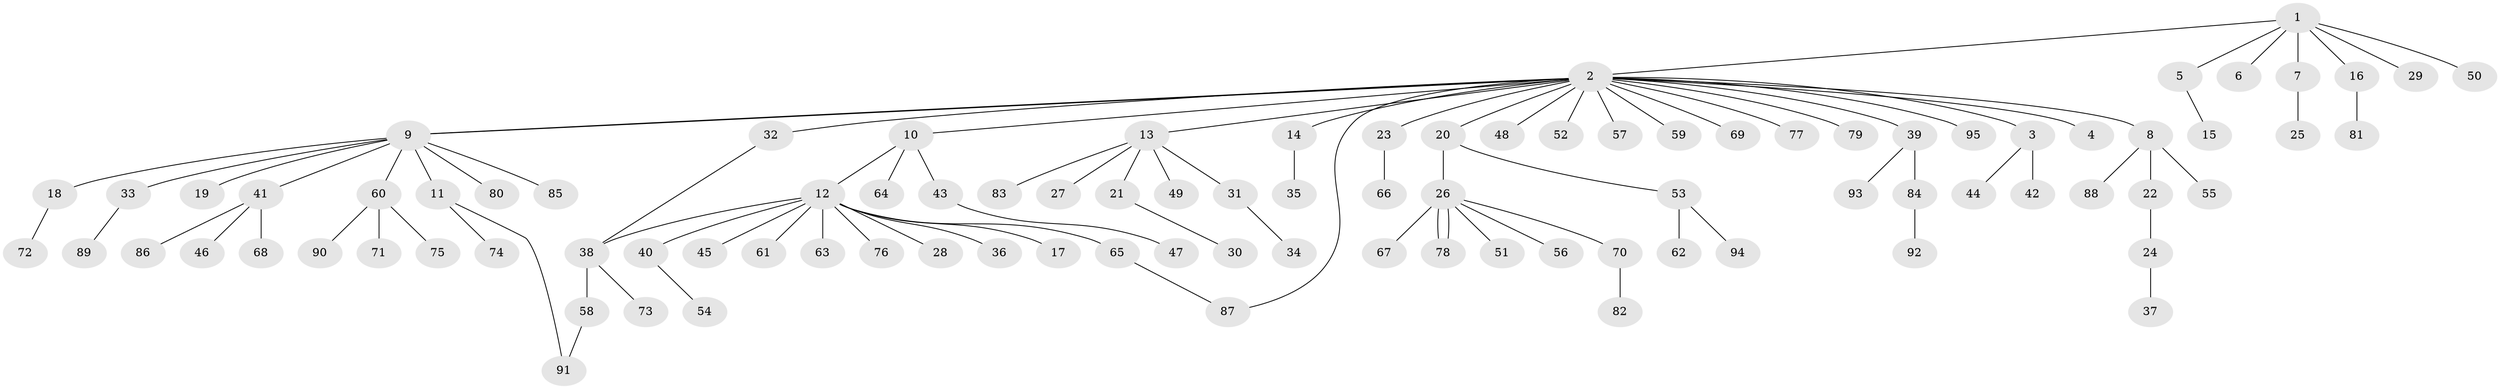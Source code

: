 // coarse degree distribution, {4: 0.034482758620689655, 9: 0.034482758620689655, 1: 0.5172413793103449, 5: 0.034482758620689655, 2: 0.2413793103448276, 6: 0.034482758620689655, 3: 0.10344827586206896}
// Generated by graph-tools (version 1.1) at 2025/50/03/04/25 22:50:34]
// undirected, 95 vertices, 99 edges
graph export_dot {
  node [color=gray90,style=filled];
  1;
  2;
  3;
  4;
  5;
  6;
  7;
  8;
  9;
  10;
  11;
  12;
  13;
  14;
  15;
  16;
  17;
  18;
  19;
  20;
  21;
  22;
  23;
  24;
  25;
  26;
  27;
  28;
  29;
  30;
  31;
  32;
  33;
  34;
  35;
  36;
  37;
  38;
  39;
  40;
  41;
  42;
  43;
  44;
  45;
  46;
  47;
  48;
  49;
  50;
  51;
  52;
  53;
  54;
  55;
  56;
  57;
  58;
  59;
  60;
  61;
  62;
  63;
  64;
  65;
  66;
  67;
  68;
  69;
  70;
  71;
  72;
  73;
  74;
  75;
  76;
  77;
  78;
  79;
  80;
  81;
  82;
  83;
  84;
  85;
  86;
  87;
  88;
  89;
  90;
  91;
  92;
  93;
  94;
  95;
  1 -- 2;
  1 -- 5;
  1 -- 6;
  1 -- 7;
  1 -- 16;
  1 -- 29;
  1 -- 50;
  2 -- 3;
  2 -- 4;
  2 -- 8;
  2 -- 9;
  2 -- 9;
  2 -- 10;
  2 -- 13;
  2 -- 14;
  2 -- 20;
  2 -- 23;
  2 -- 32;
  2 -- 39;
  2 -- 48;
  2 -- 52;
  2 -- 57;
  2 -- 59;
  2 -- 69;
  2 -- 77;
  2 -- 79;
  2 -- 87;
  2 -- 95;
  3 -- 42;
  3 -- 44;
  5 -- 15;
  7 -- 25;
  8 -- 22;
  8 -- 55;
  8 -- 88;
  9 -- 11;
  9 -- 18;
  9 -- 19;
  9 -- 33;
  9 -- 41;
  9 -- 60;
  9 -- 80;
  9 -- 85;
  10 -- 12;
  10 -- 43;
  10 -- 64;
  11 -- 74;
  11 -- 91;
  12 -- 17;
  12 -- 28;
  12 -- 36;
  12 -- 38;
  12 -- 40;
  12 -- 45;
  12 -- 61;
  12 -- 63;
  12 -- 65;
  12 -- 76;
  13 -- 21;
  13 -- 27;
  13 -- 31;
  13 -- 49;
  13 -- 83;
  14 -- 35;
  16 -- 81;
  18 -- 72;
  20 -- 26;
  20 -- 53;
  21 -- 30;
  22 -- 24;
  23 -- 66;
  24 -- 37;
  26 -- 51;
  26 -- 56;
  26 -- 67;
  26 -- 70;
  26 -- 78;
  26 -- 78;
  31 -- 34;
  32 -- 38;
  33 -- 89;
  38 -- 58;
  38 -- 73;
  39 -- 84;
  39 -- 93;
  40 -- 54;
  41 -- 46;
  41 -- 68;
  41 -- 86;
  43 -- 47;
  53 -- 62;
  53 -- 94;
  58 -- 91;
  60 -- 71;
  60 -- 75;
  60 -- 90;
  65 -- 87;
  70 -- 82;
  84 -- 92;
}
